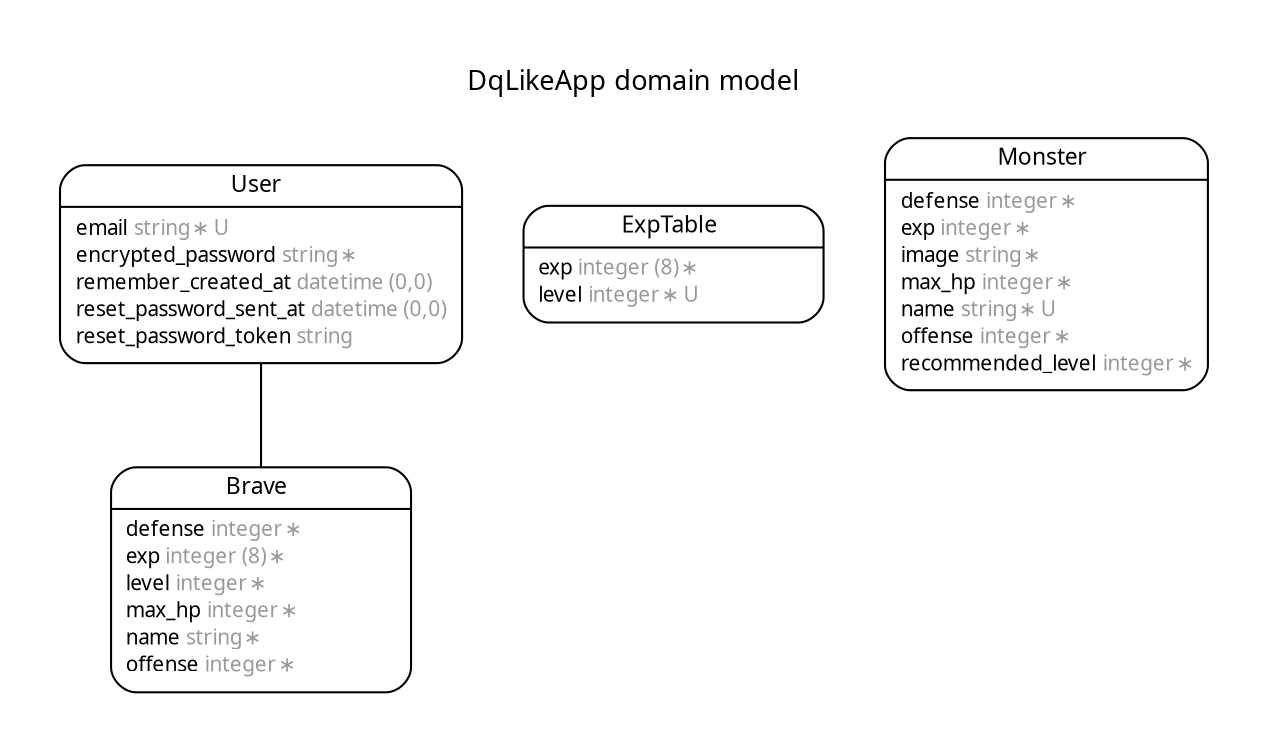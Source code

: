 digraph DqLikeApp {
rankdir = "LR";
ranksep = "0.5";
nodesep = "0.4";
pad = "0.4,0.4";
margin = "0,0";
concentrate = "true";
labelloc = "t";
fontsize = "13";
fontname = "Arial BoldMT";
splines = "spline";
node[ shape  =  "Mrecord" , fontsize  =  "10" , fontname  =  "ArialMT" , margin  =  "0.07,0.05" , penwidth  =  "1.0"];
edge[ fontname  =  "ArialMT" , fontsize  =  "7" , dir  =  "both" , arrowsize  =  "0.9" , penwidth  =  "1.0" , labelangle  =  "32" , labeldistance  =  "1.8"];
rankdir = "TB";
label = "DqLikeApp domain model\n\n";
m_Brave [label = <{<table border="0" align="center" cellspacing="0.5" cellpadding="0" width="134">
  <tr><td align="center" valign="bottom" width="130"><font face="Arial BoldMT" point-size="11">Brave</font></td></tr>
</table>
|
<table border="0" align="left" cellspacing="2" cellpadding="0" width="134">
  <tr><td align="left" width="130" port="defense">defense <font face="Arial ItalicMT" color="grey60">integer ∗</font></td></tr>
  <tr><td align="left" width="130" port="exp">exp <font face="Arial ItalicMT" color="grey60">integer (8) ∗</font></td></tr>
  <tr><td align="left" width="130" port="level">level <font face="Arial ItalicMT" color="grey60">integer ∗</font></td></tr>
  <tr><td align="left" width="130" port="max_hp">max_hp <font face="Arial ItalicMT" color="grey60">integer ∗</font></td></tr>
  <tr><td align="left" width="130" port="name">name <font face="Arial ItalicMT" color="grey60">string ∗</font></td></tr>
  <tr><td align="left" width="130" port="offense">offense <font face="Arial ItalicMT" color="grey60">integer ∗</font></td></tr>
</table>
}>];
m_ExpTable [label = <{<table border="0" align="center" cellspacing="0.5" cellpadding="0" width="134">
  <tr><td align="center" valign="bottom" width="130"><font face="Arial BoldMT" point-size="11">ExpTable</font></td></tr>
</table>
|
<table border="0" align="left" cellspacing="2" cellpadding="0" width="134">
  <tr><td align="left" width="130" port="exp">exp <font face="Arial ItalicMT" color="grey60">integer (8) ∗</font></td></tr>
  <tr><td align="left" width="130" port="level">level <font face="Arial ItalicMT" color="grey60">integer ∗ U</font></td></tr>
</table>
}>];
m_Monster [label = <{<table border="0" align="center" cellspacing="0.5" cellpadding="0" width="134">
  <tr><td align="center" valign="bottom" width="130"><font face="Arial BoldMT" point-size="11">Monster</font></td></tr>
</table>
|
<table border="0" align="left" cellspacing="2" cellpadding="0" width="134">
  <tr><td align="left" width="130" port="defense">defense <font face="Arial ItalicMT" color="grey60">integer ∗</font></td></tr>
  <tr><td align="left" width="130" port="exp">exp <font face="Arial ItalicMT" color="grey60">integer ∗</font></td></tr>
  <tr><td align="left" width="130" port="image">image <font face="Arial ItalicMT" color="grey60">string ∗</font></td></tr>
  <tr><td align="left" width="130" port="max_hp">max_hp <font face="Arial ItalicMT" color="grey60">integer ∗</font></td></tr>
  <tr><td align="left" width="130" port="name">name <font face="Arial ItalicMT" color="grey60">string ∗ U</font></td></tr>
  <tr><td align="left" width="130" port="offense">offense <font face="Arial ItalicMT" color="grey60">integer ∗</font></td></tr>
  <tr><td align="left" width="130" port="recommended_level">recommended_level <font face="Arial ItalicMT" color="grey60">integer ∗</font></td></tr>
</table>
}>];
m_User [label = <{<table border="0" align="center" cellspacing="0.5" cellpadding="0" width="134">
  <tr><td align="center" valign="bottom" width="130"><font face="Arial BoldMT" point-size="11">User</font></td></tr>
</table>
|
<table border="0" align="left" cellspacing="2" cellpadding="0" width="134">
  <tr><td align="left" width="130" port="email">email <font face="Arial ItalicMT" color="grey60">string ∗ U</font></td></tr>
  <tr><td align="left" width="130" port="encrypted_password">encrypted_password <font face="Arial ItalicMT" color="grey60">string ∗</font></td></tr>
  <tr><td align="left" width="130" port="remember_created_at">remember_created_at <font face="Arial ItalicMT" color="grey60">datetime (0,0)</font></td></tr>
  <tr><td align="left" width="130" port="reset_password_sent_at">reset_password_sent_at <font face="Arial ItalicMT" color="grey60">datetime (0,0)</font></td></tr>
  <tr><td align="left" width="130" port="reset_password_token">reset_password_token <font face="Arial ItalicMT" color="grey60">string</font></td></tr>
</table>
}>];
  m_User -> m_Brave [arrowhead = "none", arrowtail = "none", weight = "2"];
}
